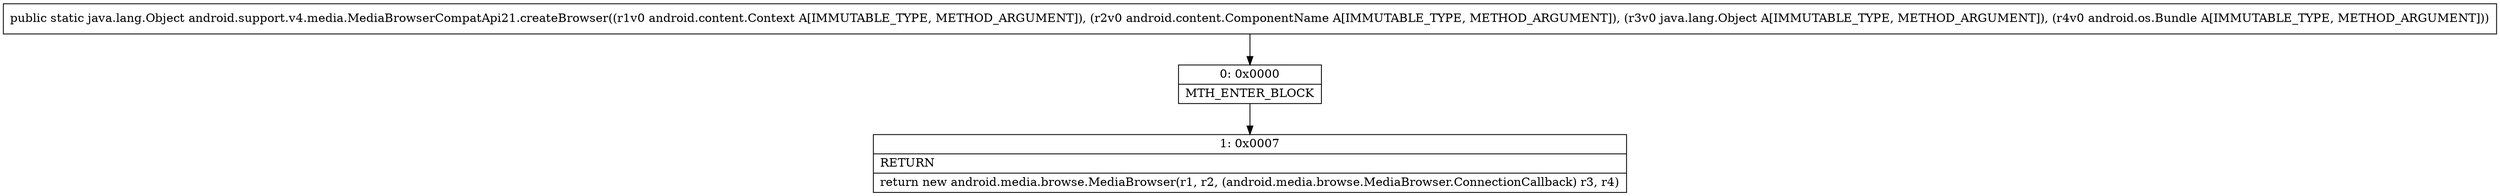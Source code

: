 digraph "CFG forandroid.support.v4.media.MediaBrowserCompatApi21.createBrowser(Landroid\/content\/Context;Landroid\/content\/ComponentName;Ljava\/lang\/Object;Landroid\/os\/Bundle;)Ljava\/lang\/Object;" {
Node_0 [shape=record,label="{0\:\ 0x0000|MTH_ENTER_BLOCK\l}"];
Node_1 [shape=record,label="{1\:\ 0x0007|RETURN\l|return new android.media.browse.MediaBrowser(r1, r2, (android.media.browse.MediaBrowser.ConnectionCallback) r3, r4)\l}"];
MethodNode[shape=record,label="{public static java.lang.Object android.support.v4.media.MediaBrowserCompatApi21.createBrowser((r1v0 android.content.Context A[IMMUTABLE_TYPE, METHOD_ARGUMENT]), (r2v0 android.content.ComponentName A[IMMUTABLE_TYPE, METHOD_ARGUMENT]), (r3v0 java.lang.Object A[IMMUTABLE_TYPE, METHOD_ARGUMENT]), (r4v0 android.os.Bundle A[IMMUTABLE_TYPE, METHOD_ARGUMENT])) }"];
MethodNode -> Node_0;
Node_0 -> Node_1;
}

